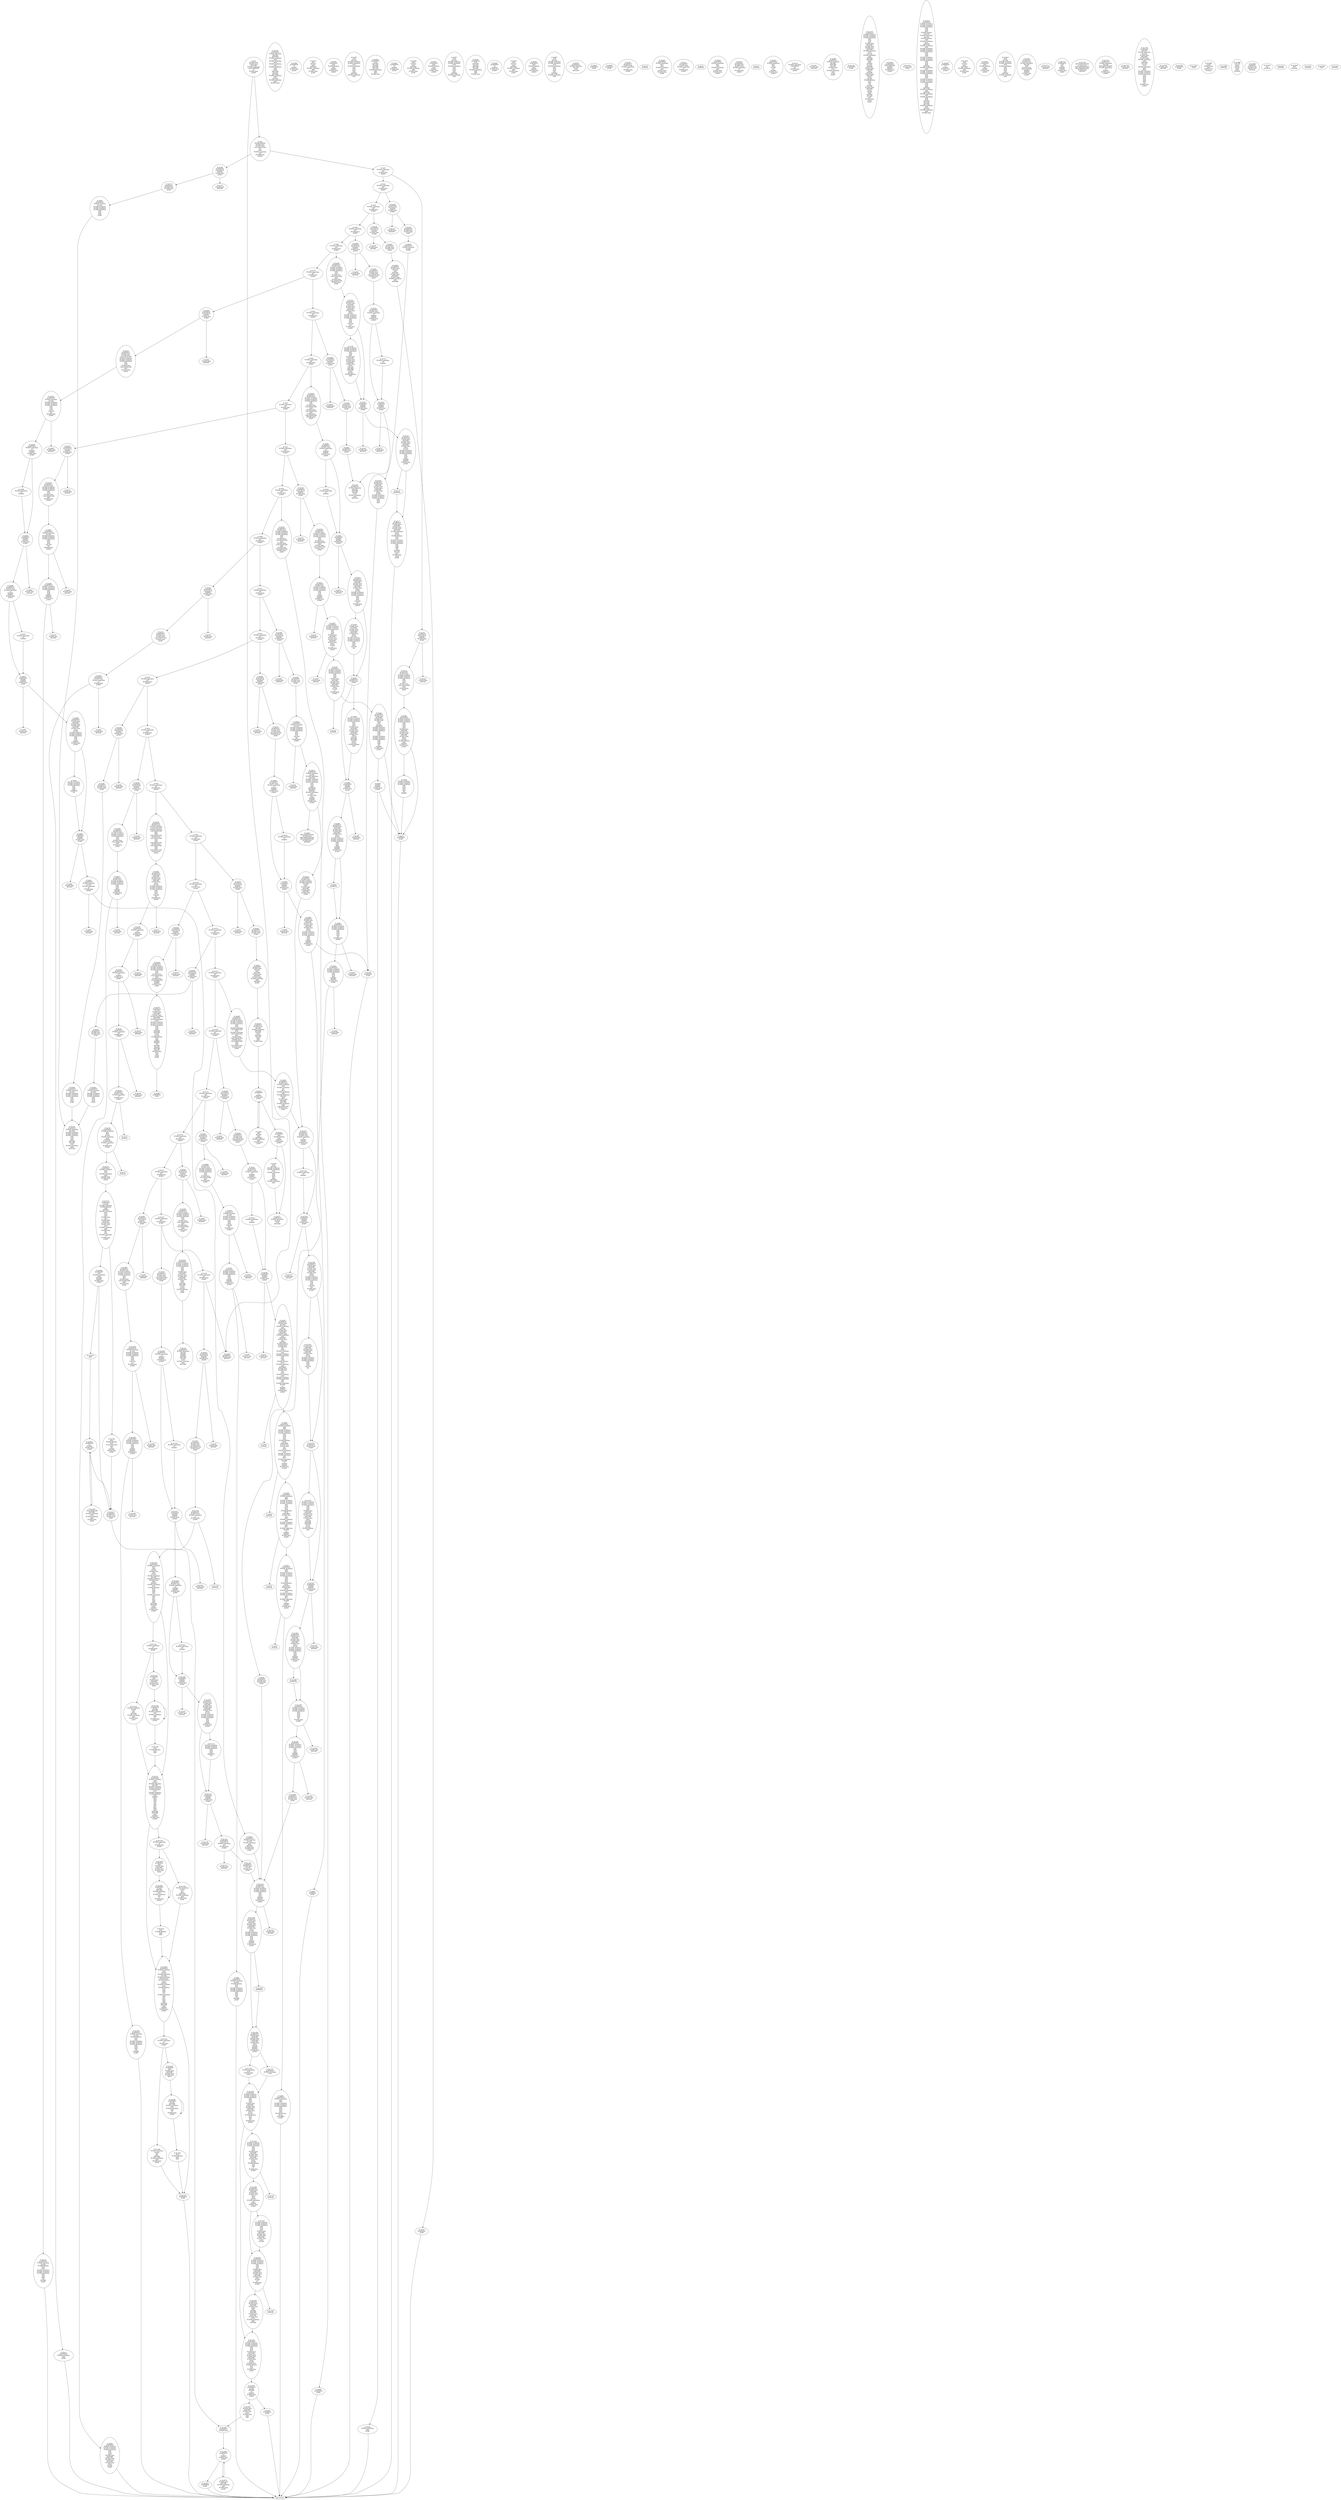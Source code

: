 /* Generated by GvGen v.1.0 (https://www.github.com/stricaud/gvgen) */

digraph G {
compound=true;
   node1 [label="[anywhere]"];
   node2 [label="# 0x0
PUSHX Data
PUSHX Data
MSTORE
PUSHX LogicData
CALLDATASIZE
LT
PUSHX Data
JUMPI
"];
   node3 [label="# 0xd
PUSHX BitData
PUSHX Data
PUSHX Data
CALLDATALOAD
DIV
AND
PUSHX LogicData
EQ
PUSHX Data
JUMPI
"];
   node4 [label="# 0x3f
PUSHX LogicData
EQ
PUSHX Data
JUMPI
"];
   node5 [label="# 0x4a
PUSHX LogicData
EQ
PUSHX Data
JUMPI
"];
   node6 [label="# 0x55
PUSHX LogicData
EQ
PUSHX Data
JUMPI
"];
   node7 [label="# 0x60
PUSHX LogicData
EQ
PUSHX Data
JUMPI
"];
   node8 [label="# 0x6b
PUSHX LogicData
EQ
PUSHX Data
JUMPI
"];
   node9 [label="# 0x76
PUSHX LogicData
EQ
PUSHX Data
JUMPI
"];
   node10 [label="# 0x81
PUSHX LogicData
EQ
PUSHX Data
JUMPI
"];
   node11 [label="# 0x8c
PUSHX LogicData
EQ
PUSHX Data
JUMPI
"];
   node12 [label="# 0x97
PUSHX LogicData
EQ
PUSHX Data
JUMPI
"];
   node13 [label="# 0xa2
PUSHX LogicData
EQ
PUSHX Data
JUMPI
"];
   node14 [label="# 0xad
PUSHX LogicData
EQ
PUSHX Data
JUMPI
"];
   node15 [label="# 0xb8
PUSHX LogicData
EQ
PUSHX Data
JUMPI
"];
   node16 [label="# 0xc3
PUSHX LogicData
EQ
PUSHX Data
JUMPI
"];
   node17 [label="# 0xce
PUSHX LogicData
EQ
PUSHX Data
JUMPI
"];
   node18 [label="# 0xd9
PUSHX LogicData
EQ
PUSHX Data
JUMPI
"];
   node19 [label="# 0xe4
PUSHX LogicData
EQ
PUSHX Data
JUMPI
"];
   node20 [label="# 0xef
PUSHX LogicData
EQ
PUSHX Data
JUMPI
"];
   node21 [label="# 0xfa
PUSHX LogicData
EQ
PUSHX Data
JUMPI
"];
   node22 [label="# 0x105
PUSHX LogicData
EQ
PUSHX Data
JUMPI
"];
   node23 [label="# 0x110
PUSHX LogicData
EQ
PUSHX Data
JUMPI
"];
   node24 [label="# 0x11b
PUSHX LogicData
EQ
PUSHX Data
JUMPI
"];
   node25 [label="# 0x126
PUSHX LogicData
EQ
PUSHX Data
JUMPI
"];
   node26 [label="# 0x131
PUSHX LogicData
EQ
PUSHX Data
JUMPI
"];
   node27 [label="# 0x13c
PUSHX LogicData
EQ
PUSHX Data
JUMPI
"];
   node28 [label="# 0x147
PUSHX LogicData
EQ
PUSHX Data
JUMPI
"];
   node29 [label="# 0x152
PUSHX LogicData
EQ
PUSHX Data
JUMPI
"];
   node30 [label="# 0x15d
PUSHX LogicData
EQ
PUSHX Data
JUMPI
"];
   node31 [label="# 0x168
JUMPDEST
PUSHX Data
REVERT
"];
   node32 [label="# 0x16d
JUMPDEST
CALLVALUE
ISZERO
PUSHX Data
JUMPI
"];
   node33 [label="# 0x175
PUSHX Data
REVERT
"];
   node34 [label="# 0x179
JUMPDEST
PUSHX Data
PUSHX Data
JUMP
"];
   node35 [label="# 0x182
JUMPDEST
PUSHX MemData
MLOAD
PUSHX ArithData
PUSHX ArithData
PUSHX ArithData
EXP
SUB
AND
MSTORE
MLOAD
SUB
PUSHX ArithData
ADD
RETURN
"];
   node36 [label="# 0x19e
JUMPDEST
CALLVALUE
ISZERO
PUSHX Data
JUMPI
"];
   node37 [label="# 0x1a6
PUSHX Data
REVERT
"];
   node38 [label="# 0x1aa
JUMPDEST
PUSHX Data
PUSHX ArithData
PUSHX ArithData
PUSHX ArithData
EXP
SUB
NOT
PUSHX Data
CALLDATALOAD
AND
PUSHX Data
JUMP
"];
   node39 [label="# 0x1c0
JUMPDEST
PUSHX MemData
MLOAD
ISZERO
ISZERO
MSTORE
MLOAD
SUB
PUSHX ArithData
ADD
RETURN
"];
   node40 [label="# 0x1d4
JUMPDEST
CALLVALUE
ISZERO
PUSHX Data
JUMPI
"];
   node41 [label="# 0x1dc
PUSHX Data
REVERT
"];
   node42 [label="# 0x1e0
JUMPDEST
PUSHX Data
PUSHX Data
JUMP
"];
   node43 [label="# 0x1e9
JUMPDEST
PUSHX MemData
MLOAD
MSTORE
MLOAD
SUB
PUSHX ArithData
ADD
RETURN
"];
   node44 [label="# 0x1fb
JUMPDEST
CALLVALUE
ISZERO
PUSHX Data
JUMPI
"];
   node45 [label="# 0x203
PUSHX Data
REVERT
"];
   node46 [label="# 0x207
JUMPDEST
PUSHX Data
PUSHX Data
JUMP
"];
   node47 [label="# 0x210
JUMPDEST
PUSHX Data
MLOAD
PUSHX ArithData
MSTORE
MLOAD
ADD
MSTORE
MLOAD
ADD
ADD
PUSHX Data
"];
   node48 [label="# 0x232
JUMPDEST
LT
ISZERO
PUSHX Data
JUMPI
"];
   node49 [label="# 0x23b
ADD
MLOAD
ADD
MSTORE
PUSHX ArithData
ADD
PUSHX Data
JUMP
"];
   node50 [label="# 0x24a
JUMPDEST
ADD
PUSHX BitData
AND
ISZERO
PUSHX Data
JUMPI
"];
   node51 [label="# 0x25e
SUB
MLOAD
PUSHX ArithData
PUSHX ArithData
SUB
PUSHX ArithData
EXP
SUB
NOT
AND
MSTORE
PUSHX ArithData
ADD
"];
   node52 [label="# 0x277
JUMPDEST
PUSHX MemData
MLOAD
SUB
RETURN
"];
   node53 [label="# 0x285
JUMPDEST
CALLVALUE
ISZERO
PUSHX Data
JUMPI
"];
   node54 [label="# 0x28d
PUSHX Data
REVERT
"];
   node55 [label="# 0x291
JUMPDEST
PUSHX Data
PUSHX Data
CALLDATALOAD
PUSHX Data
JUMP
"];
   node56 [label="# 0x29d
JUMPDEST
PUSHX Data
PUSHX ArithData
PUSHX ArithData
PUSHX ArithData
EXP
SUB
PUSHX Data
CALLDATALOAD
AND
PUSHX Data
CALLDATALOAD
PUSHX Data
JUMP
"];
   node57 [label="# 0x2b4
JUMPDEST
STOP
"];
   node58 [label="# 0x2b6
JUMPDEST
CALLVALUE
ISZERO
PUSHX Data
JUMPI
"];
   node59 [label="# 0x2be
PUSHX Data
REVERT
"];
   node60 [label="# 0x2c2
JUMPDEST
PUSHX Data
PUSHX Data
CALLDATALOAD
PUSHX ArithData
PUSHX ArithData
PUSHX ArithData
EXP
SUB
PUSHX Data
CALLDATALOAD
AND
PUSHX Data
JUMP
"];
   node61 [label="# 0x2da
JUMPDEST
CALLVALUE
ISZERO
PUSHX Data
JUMPI
"];
   node62 [label="# 0x2e2
PUSHX Data
REVERT
"];
   node63 [label="# 0x2e6
JUMPDEST
PUSHX Data
PUSHX Data
JUMP
"];
   node64 [label="# 0x2ef
JUMPDEST
PUSHX Data
PUSHX ArithData
PUSHX ArithData
PUSHX ArithData
EXP
SUB
PUSHX Data
CALLDATALOAD
AND
PUSHX Data
CALLDATALOAD
AND
PUSHX Data
CALLDATALOAD
PUSHX Data
JUMP
"];
   node65 [label="# 0x30c
JUMPDEST
CALLVALUE
ISZERO
PUSHX Data
JUMPI
"];
   node66 [label="# 0x314
PUSHX Data
REVERT
"];
   node67 [label="# 0x318
JUMPDEST
PUSHX Data
PUSHX ArithData
PUSHX ArithData
PUSHX ArithData
EXP
SUB
PUSHX Data
CALLDATALOAD
AND
PUSHX Data
JUMP
"];
   node68 [label="# 0x32d
JUMPDEST
CALLVALUE
ISZERO
PUSHX Data
JUMPI
"];
   node69 [label="# 0x335
PUSHX Data
REVERT
"];
   node70 [label="# 0x339
JUMPDEST
PUSHX Data
PUSHX ArithData
PUSHX ArithData
PUSHX ArithData
EXP
SUB
PUSHX Data
CALLDATALOAD
AND
PUSHX Data
CALLDATALOAD
PUSHX Data
JUMP
"];
   node71 [label="# 0x351
JUMPDEST
PUSHX Data
PUSHX ArithData
PUSHX ArithData
PUSHX ArithData
EXP
SUB
PUSHX Data
CALLDATALOAD
AND
PUSHX Data
CALLDATALOAD
AND
PUSHX Data
CALLDATALOAD
PUSHX Data
JUMP
"];
   node72 [label="# 0x36e
JUMPDEST
CALLVALUE
ISZERO
PUSHX Data
JUMPI
"];
   node73 [label="# 0x376
PUSHX Data
REVERT
"];
   node74 [label="# 0x37a
JUMPDEST
PUSHX Data
PUSHX Data
CALLDATALOAD
PUSHX Data
JUMP
"];
   node75 [label="# 0x386
JUMPDEST
CALLVALUE
ISZERO
PUSHX Data
JUMPI
"];
   node76 [label="# 0x38e
PUSHX Data
REVERT
"];
   node77 [label="# 0x392
JUMPDEST
PUSHX Data
PUSHX Data
JUMP
"];
   node78 [label="# 0x39b
JUMPDEST
CALLVALUE
ISZERO
PUSHX Data
JUMPI
"];
   node79 [label="# 0x3a3
PUSHX Data
REVERT
"];
   node80 [label="# 0x3a7
JUMPDEST
PUSHX Data
PUSHX Data
CALLDATALOAD
PUSHX Data
JUMP
"];
   node81 [label="# 0x3b3
JUMPDEST
CALLVALUE
ISZERO
PUSHX Data
JUMPI
"];
   node82 [label="# 0x3bb
PUSHX Data
REVERT
"];
   node83 [label="# 0x3bf
JUMPDEST
PUSHX Data
PUSHX Data
JUMP
"];
   node84 [label="# 0x3c8
JUMPDEST
CALLVALUE
ISZERO
PUSHX Data
JUMPI
"];
   node85 [label="# 0x3d0
PUSHX Data
REVERT
"];
   node86 [label="# 0x3d4
JUMPDEST
PUSHX Data
PUSHX ArithData
PUSHX ArithData
PUSHX ArithData
EXP
SUB
PUSHX Data
CALLDATALOAD
AND
PUSHX Data
JUMP
"];
   node87 [label="# 0x3e9
JUMPDEST
PUSHX Data
PUSHX ArithData
CALLDATALOAD
PUSHX ArithData
CALLDATALOAD
ADD
ADD
CALLDATALOAD
PUSHX Data
CALLDATALOAD
ADD
ADD
CALLDATALOAD
PUSHX Data
CALLDATALOAD
ADD
ADD
CALLDATALOAD
PUSHX Data
JUMP
"];
   node88 [label="# 0x418
JUMPDEST
CALLVALUE
ISZERO
PUSHX Data
JUMPI
"];
   node89 [label="# 0x420
PUSHX Data
REVERT
"];
   node90 [label="# 0x424
JUMPDEST
PUSHX Data
PUSHX Data
JUMP
"];
   node91 [label="# 0x42d
JUMPDEST
CALLVALUE
ISZERO
PUSHX Data
JUMPI
"];
   node92 [label="# 0x435
PUSHX Data
REVERT
"];
   node93 [label="# 0x439
JUMPDEST
PUSHX Data
PUSHX ArithData
PUSHX ArithData
PUSHX ArithData
EXP
SUB
PUSHX Data
CALLDATALOAD
AND
PUSHX Data
CALLDATALOAD
ISZERO
ISZERO
PUSHX Data
JUMP
"];
   node94 [label="# 0x453
JUMPDEST
CALLVALUE
ISZERO
PUSHX Data
JUMPI
"];
   node95 [label="# 0x45b
PUSHX Data
REVERT
"];
   node96 [label="# 0x45f
JUMPDEST
PUSHX Data
PUSHX Data
JUMP
"];
   node97 [label="# 0x468
JUMPDEST
PUSHX Data
PUSHX ArithData
PUSHX ArithData
PUSHX ArithData
EXP
SUB
PUSHX ArithData
CALLDATALOAD
AND
PUSHX ArithData
CALLDATALOAD
AND
PUSHX Data
CALLDATALOAD
PUSHX Data
CALLDATALOAD
ADD
ADD
CALLDATALOAD
PUSHX Data
JUMP
"];
   node98 [label="# 0x494
JUMPDEST
CALLVALUE
ISZERO
PUSHX Data
JUMPI
"];
   node99 [label="# 0x49c
PUSHX Data
REVERT
"];
   node100 [label="# 0x4a0
JUMPDEST
PUSHX Data
PUSHX Data
CALLDATALOAD
PUSHX Data
JUMP
"];
   node101 [label="# 0x4ac
JUMPDEST
CALLVALUE
ISZERO
PUSHX Data
JUMPI
"];
   node102 [label="# 0x4b4
PUSHX Data
REVERT
"];
   node103 [label="# 0x4b8
JUMPDEST
PUSHX Data
PUSHX ArithData
PUSHX ArithData
PUSHX ArithData
EXP
SUB
PUSHX Data
CALLDATALOAD
AND
PUSHX Data
JUMP
"];
   node104 [label="# 0x4cd
JUMPDEST
CALLVALUE
ISZERO
PUSHX Data
JUMPI
"];
   node105 [label="# 0x4d5
PUSHX Data
REVERT
"];
   node106 [label="# 0x4d9
JUMPDEST
PUSHX Data
PUSHX ArithData
PUSHX ArithData
PUSHX ArithData
EXP
SUB
PUSHX Data
CALLDATALOAD
AND
PUSHX Data
CALLDATALOAD
AND
PUSHX Data
JUMP
"];
   node107 [label="# 0x4f4
JUMPDEST
CALLVALUE
ISZERO
PUSHX Data
JUMPI
"];
   node108 [label="# 0x4fc
PUSHX Data
REVERT
"];
   node109 [label="# 0x500
JUMPDEST
PUSHX Data
PUSHX ArithData
PUSHX ArithData
PUSHX ArithData
EXP
SUB
PUSHX Data
CALLDATALOAD
AND
PUSHX Data
JUMP
"];
   node110 [label="# 0x515
JUMPDEST
PUSHX Data
PUSHX Data
CALLDATALOAD
PUSHX Data
JUMP
"];
   node111 [label="# 0x520
JUMPDEST
CALLVALUE
ISZERO
PUSHX Data
JUMPI
"];
   node112 [label="# 0x528
PUSHX Data
REVERT
"];
   node113 [label="# 0x52c
JUMPDEST
PUSHX Data
PUSHX Data
CALLDATALOAD
PUSHX Data
JUMP
"];
   node114 [label="# 0x538
JUMPDEST
PUSHX MemData
MLOAD
MSTORE
PUSHX ArithData
ADD
PUSHX ArithData
ADD
PUSHX ArithData
ADD
PUSHX ArithData
ADD
SUB
MSTORE
MLOAD
MSTORE
PUSHX ArithData
ADD
MLOAD
PUSHX ArithData
ADD
PUSHX Data
"];
   node115 [label="# 0x56b
JUMPDEST
LT
ISZERO
PUSHX Data
JUMPI
"];
   node116 [label="# 0x574
ADD
MLOAD
ADD
MSTORE
PUSHX ArithData
ADD
PUSHX Data
JUMP
"];
   node117 [label="# 0x583
JUMPDEST
ADD
PUSHX BitData
AND
ISZERO
PUSHX Data
JUMPI
"];
   node118 [label="# 0x597
SUB
MLOAD
PUSHX ArithData
PUSHX ArithData
SUB
PUSHX ArithData
EXP
SUB
NOT
AND
MSTORE
PUSHX ArithData
ADD
"];
   node119 [label="# 0x5b0
JUMPDEST
SUB
MSTORE
MLOAD
MSTORE
MLOAD
PUSHX ArithData
ADD
ADD
PUSHX Data
"];
   node120 [label="# 0x5cb
JUMPDEST
LT
ISZERO
PUSHX Data
JUMPI
"];
   node121 [label="# 0x5d4
ADD
MLOAD
ADD
MSTORE
PUSHX ArithData
ADD
PUSHX Data
JUMP
"];
   node122 [label="# 0x5e3
JUMPDEST
ADD
PUSHX BitData
AND
ISZERO
PUSHX Data
JUMPI
"];
   node123 [label="# 0x5f7
SUB
MLOAD
PUSHX ArithData
PUSHX ArithData
SUB
PUSHX ArithData
EXP
SUB
NOT
AND
MSTORE
PUSHX ArithData
ADD
"];
   node124 [label="# 0x610
JUMPDEST
SUB
MSTORE
MLOAD
MSTORE
MLOAD
PUSHX ArithData
ADD
ADD
PUSHX Data
"];
   node125 [label="# 0x62b
JUMPDEST
LT
ISZERO
PUSHX Data
JUMPI
"];
   node126 [label="# 0x634
ADD
MLOAD
ADD
MSTORE
PUSHX ArithData
ADD
PUSHX Data
JUMP
"];
   node127 [label="# 0x643
JUMPDEST
ADD
PUSHX BitData
AND
ISZERO
PUSHX Data
JUMPI
"];
   node128 [label="# 0x657
SUB
MLOAD
PUSHX ArithData
PUSHX ArithData
SUB
PUSHX ArithData
EXP
SUB
NOT
AND
MSTORE
PUSHX ArithData
ADD
"];
   node129 [label="# 0x670
JUMPDEST
PUSHX MemData
MLOAD
SUB
RETURN
"];
   node130 [label="# 0x683
JUMPDEST
PUSHX StorData
SLOAD
PUSHX ArithData
PUSHX ArithData
PUSHX ArithData
EXP
SUB
AND
JUMP
"];
   node131 [label="# 0x692
JUMPDEST
PUSHX ArithData
PUSHX ArithData
PUSHX ArithData
EXP
SUB
NOT
AND
PUSHX Data
MSTORE
PUSHX Data
PUSHX Data
MSTORE
PUSHX Data
SHA3
SLOAD
PUSHX BitData
AND
ISZERO
PUSHX Data
JUMPI
"];
   node132 [label="# 0x6b6
PUSHX ArithData
PUSHX ArithData
PUSHX ArithData
EXP
SUB
NOT
AND
EQ
ISZERO
"];
   node133 [label="# 0x6c5
JUMPDEST
JUMP
"];
   node134 [label="# 0x6cb
JUMPDEST
PUSHX StorData
SLOAD
JUMP
"];
   node135 [label="# 0x6d2
JUMPDEST
PUSHX Data
MLOAD
ADD
MSTORE
PUSHX Data
MSTORE
PUSHX Data
PUSHX ArithData
ADD
MSTORE
"];
   node136 [label="# 0x707
JUMPDEST
JUMP
"];
   node137 [label="# 0x70a
JUMPDEST
PUSHX Data
PUSHX LogicData
LT
ISZERO
ISZERO
PUSHX Data
JUMPI
"];
   node138 [label="# 0x719
PUSHX LogicData
GT
ISZERO
"];
   node139 [label="# 0x720
JUMPDEST
ISZERO
ISZERO
PUSHX Data
JUMPI
"];
   node140 [label="# 0x727
PUSHX Data
REVERT
"];
   node141 [label="# 0x72b
JUMPDEST
PUSHX Data
MSTORE
PUSHX Data
PUSHX Data
MSTORE
PUSHX Data
SHA3
SLOAD
PUSHX ArithData
PUSHX ArithData
PUSHX ArithData
EXP
SUB
AND
"];
   node142 [label="# 0x746
JUMPDEST
JUMP
"];
   node143 [label="# 0x74c
JUMPDEST
PUSHX Data
MSTORE
PUSHX Data
PUSHX Data
MSTORE
PUSHX Data
SHA3
SLOAD
PUSHX ArithData
PUSHX ArithData
PUSHX ArithData
EXP
SUB
AND
CALLER
EQ
PUSHX Data
JUMPI
"];
   node144 [label="# 0x76f
PUSHX ArithData
PUSHX ArithData
PUSHX ArithData
EXP
SUB
AND
PUSHX Data
MSTORE
PUSHX Data
PUSHX Data
MSTORE
PUSHX Data
SHA3
CALLER
MSTORE
MSTORE
SHA3
SLOAD
PUSHX BitData
AND
"];
   node145 [label="# 0x797
JUMPDEST
ISZERO
ISZERO
PUSHX Data
JUMPI
"];
   node146 [label="# 0x79e
PUSHX Data
REVERT
"];
   node147 [label="# 0x7a2
JUMPDEST
PUSHX Data
MSTORE
PUSHX Data
PUSHX Data
MSTORE
PUSHX Data
SHA3
SLOAD
PUSHX ArithData
PUSHX ArithData
PUSHX ArithData
EXP
SUB
AND
ISZERO
ISZERO
PUSHX Data
JUMPI
"];
   node148 [label="# 0x7c4
ADDRESS
"];
   node149 [label="# 0x7c7
JUMPDEST
PUSHX Data
MSTORE
PUSHX Data
PUSHX Data
MSTORE
PUSHX MemData
SHA3
SLOAD
PUSHX BitData
NOT
AND
PUSHX ArithData
PUSHX ArithData
PUSHX ArithData
EXP
SUB
AND
OR
SSTORE
MLOAD
AND
PUSHX Data
LOGX
JUMP
"];
   node150 [label="# 0x832
JUMPDEST
PUSHX StorData
SLOAD
PUSHX ArithData
PUSHX ArithData
PUSHX ArithData
EXP
SUB
AND
CALLER
EQ
PUSHX Data
JUMPI
"];
   node151 [label="# 0x845
PUSHX Data
REVERT
"];
   node152 [label="# 0x849
JUMPDEST
PUSHX LogicData
LT
ISZERO
ISZERO
PUSHX Data
JUMPI
"];
   node153 [label="# 0x856
PUSHX LogicData
GT
ISZERO
"];
   node154 [label="# 0x85d
JUMPDEST
ISZERO
ISZERO
PUSHX Data
JUMPI
"];
   node155 [label="# 0x864
PUSHX Data
REVERT
"];
   node156 [label="# 0x868
JUMPDEST
PUSHX Data
PUSHX LogicData
LT
ISZERO
ISZERO
PUSHX Data
JUMPI
"];
   node157 [label="# 0x877
PUSHX LogicData
GT
ISZERO
"];
   node158 [label="# 0x87e
JUMPDEST
ISZERO
ISZERO
PUSHX Data
JUMPI
"];
   node159 [label="# 0x885
PUSHX Data
REVERT
"];
   node160 [label="# 0x889
JUMPDEST
PUSHX Data
MSTORE
PUSHX Data
PUSHX Data
MSTORE
PUSHX Data
SHA3
SLOAD
PUSHX ArithData
PUSHX ArithData
PUSHX ArithData
EXP
SUB
AND
ISZERO
PUSHX Data
JUMPI
"];
   node161 [label="# 0x8aa
PUSHX ArithData
PUSHX ArithData
PUSHX ArithData
EXP
SUB
AND
ADDRESS
EQ
"];
   node162 [label="# 0x8b7
JUMPDEST
ISZERO
ISZERO
PUSHX Data
JUMPI
"];
   node163 [label="# 0x8be
PUSHX Data
REVERT
"];
   node164 [label="# 0x8c2
JUMPDEST
PUSHX StorData
SLOAD
PUSHX LogicData
GT
PUSHX Data
JUMPI
"];
   node165 [label="# 0x8cf
PUSHX Data
REVERT
"];
   node166 [label="# 0x8d3
JUMPDEST
PUSHX StorData
SLOAD
PUSHX ArithData
ADD
SSTORE
PUSHX Data
PUSHX Data
JUMP
"];
   node167 [label="# 0x8e7
JUMPDEST
JUMP
"];
   node168 [label="# 0x8ee
JUMPDEST
PUSHX Data
JUMP
"];
   node169 [label="# 0x8f4
JUMPDEST
PUSHX Data
PUSHX LogicData
LT
ISZERO
ISZERO
PUSHX Data
JUMPI
"];
   node170 [label="# 0x903
PUSHX LogicData
GT
ISZERO
"];
   node171 [label="# 0x90a
JUMPDEST
ISZERO
ISZERO
PUSHX Data
JUMPI
"];
   node172 [label="# 0x911
PUSHX Data
REVERT
"];
   node173 [label="# 0x915
JUMPDEST
PUSHX Data
MSTORE
PUSHX Data
PUSHX Data
MSTORE
PUSHX Data
SHA3
SLOAD
PUSHX ArithData
PUSHX ArithData
PUSHX ArithData
EXP
SUB
AND
CALLER
EQ
PUSHX Data
JUMPI
"];
   node174 [label="# 0x938
PUSHX Data
MSTORE
PUSHX Data
PUSHX Data
MSTORE
PUSHX Data
SHA3
SLOAD
PUSHX ArithData
PUSHX ArithData
PUSHX ArithData
EXP
SUB
AND
CALLER
EQ
"];
   node175 [label="# 0x953
JUMPDEST
PUSHX Data
JUMPI
"];
   node176 [label="# 0x959
PUSHX ArithData
PUSHX ArithData
PUSHX ArithData
EXP
SUB
AND
PUSHX Data
MSTORE
PUSHX Data
PUSHX Data
MSTORE
PUSHX Data
SHA3
CALLER
MSTORE
MSTORE
SHA3
SLOAD
PUSHX BitData
AND
"];
   node177 [label="# 0x981
JUMPDEST
ISZERO
ISZERO
PUSHX Data
JUMPI
"];
   node178 [label="# 0x988
PUSHX Data
REVERT
"];
   node179 [label="# 0x98c
JUMPDEST
PUSHX Data
MSTORE
PUSHX Data
PUSHX Data
MSTORE
PUSHX Data
SHA3
SLOAD
PUSHX ArithData
PUSHX ArithData
PUSHX ArithData
EXP
SUB
AND
ISZERO
ISZERO
PUSHX Data
JUMPI
"];
   node180 [label="# 0x9ae
ADDRESS
"];
   node181 [label="# 0x9b1
JUMPDEST
PUSHX ArithData
PUSHX ArithData
PUSHX ArithData
EXP
SUB
AND
AND
EQ
PUSHX Data
JUMPI
"];
   node182 [label="# 0x9c5
PUSHX Data
REVERT
"];
   node183 [label="# 0x9c9
JUMPDEST
PUSHX ArithData
PUSHX ArithData
PUSHX ArithData
EXP
SUB
AND
ISZERO
ISZERO
PUSHX Data
JUMPI
"];
   node184 [label="# 0x9da
PUSHX Data
REVERT
"];
   node185 [label="# 0x9de
JUMPDEST
PUSHX Data
PUSHX Data
JUMP
"];
   node186 [label="# 0x9e8
JUMPDEST
JUMP
"];
   node187 [label="# 0x9f1
JUMPDEST
PUSHX StorData
SLOAD
PUSHX ArithData
PUSHX ArithData
PUSHX ArithData
EXP
SUB
AND
CALLER
EQ
PUSHX Data
JUMPI
"];
   node188 [label="# 0xa04
PUSHX Data
REVERT
"];
   node189 [label="# 0xa08
JUMPDEST
PUSHX ArithData
PUSHX ArithData
PUSHX ArithData
EXP
SUB
AND
ISZERO
ISZERO
PUSHX Data
JUMPI
"];
   node190 [label="# 0xa19
PUSHX Data
REVERT
"];
   node191 [label="# 0xa1d
JUMPDEST
PUSHX StorData
SLOAD
PUSHX BitData
NOT
AND
PUSHX ArithData
PUSHX ArithData
PUSHX ArithData
EXP
SUB
AND
OR
SSTORE
JUMP
"];
   node192 [label="# 0xa4c
JUMPDEST
PUSHX Data
PUSHX ArithData
PUSHX ArithData
PUSHX ArithData
EXP
SUB
AND
ISZERO
ISZERO
PUSHX Data
JUMPI
"];
   node193 [label="# 0xa5f
PUSHX Data
REVERT
"];
   node194 [label="# 0xa63
JUMPDEST
PUSHX ArithData
PUSHX ArithData
PUSHX ArithData
EXP
SUB
AND
PUSHX Data
MSTORE
PUSHX Data
PUSHX Data
MSTORE
PUSHX Data
SHA3
SLOAD
LT
PUSHX Data
JUMPI
"];
   node195 [label="# 0xa83
PUSHX Data
REVERT
"];
   node196 [label="# 0xa87
JUMPDEST
PUSHX ArithData
PUSHX ArithData
PUSHX ArithData
EXP
SUB
AND
PUSHX Data
MSTORE
PUSHX Data
PUSHX Data
MSTORE
PUSHX Data
SHA3
SLOAD
LT
PUSHX Data
JUMPI
"];
   node197 [label="# 0xaaa
INVALID
"];
   node198 [label="# 0xaab
JUMPDEST
PUSHX Data
MSTORE
PUSHX Data
PUSHX Data
SHA3
ADD
SLOAD
ADDRESS
PUSHX ArithData
PUSHX ArithData
PUSHX ArithData
EXP
SUB
AND
PUSHX ArithData
PUSHX ArithData
PUSHX ArithData
EXP
SUB
AND
EQ
ISZERO
PUSHX Data
JUMPI
"];
   node199 [label="# 0xad3
ISZERO
ISZERO
PUSHX Data
JUMPI
"];
   node200 [label="# 0xada
PUSHX ArithData
ADD
JUMP
"];
   node201 [label="# 0xae2
JUMPDEST
PUSHX Data
PUSHX ArithData
PUSHX MemData
MLOAD
ADD
PUSHX Data
MSTORE
PUSHX Data
MSTORE
PUSHX Data
JUMP
"];
   node202 [label="# 0xafe
JUMPDEST
JUMP
"];
   node203 [label="# 0xb03
JUMPDEST
PUSHX Data
PUSHX LogicData
LT
PUSHX Data
JUMPI
"];
   node204 [label="# 0xb0f
PUSHX Data
REVERT
"];
   node205 [label="# 0xb13
JUMPDEST
PUSHX ArithData
ADD
JUMP
"];
   node206 [label="# 0xb1a
JUMPDEST
PUSHX StorData
SLOAD
PUSHX ArithData
PUSHX ArithData
PUSHX ArithData
EXP
SUB
AND
CALLER
EQ
PUSHX Data
JUMPI
"];
   node207 [label="# 0xb2d
PUSHX Data
REVERT
"];
   node208 [label="# 0xb31
JUMPDEST
PUSHX StorData
SLOAD
PUSHX MemData
MLOAD
PUSHX ArithData
PUSHX ArithData
PUSHX ArithData
EXP
SUB
AND
ADDRESS
BALANCE
ISZERO
PUSHX ArithData
MUL
PUSHX Data
CALL
ISZERO
ISZERO
PUSHX Data
JUMPI
"];
   node209 [label="# 0xb62
RETURNDATASIZE
PUSHX Data
RETURNDATACOPY
RETURNDATASIZE
PUSHX Data
REVERT
"];
   node210 [label="# 0xb6b
JUMPDEST
JUMP
"];
   node211 [label="# 0xb6e
JUMPDEST
PUSHX Data
PUSHX LogicData
LT
ISZERO
ISZERO
PUSHX Data
JUMPI
"];
   node212 [label="# 0xb7d
PUSHX LogicData
GT
ISZERO
"];
   node213 [label="# 0xb84
JUMPDEST
ISZERO
ISZERO
PUSHX Data
JUMPI
"];
   node214 [label="# 0xb8b
PUSHX Data
REVERT
"];
   node215 [label="# 0xb8f
JUMPDEST
PUSHX Data
MSTORE
PUSHX Data
PUSHX Data
MSTORE
PUSHX Data
SHA3
SLOAD
PUSHX ArithData
PUSHX ArithData
PUSHX ArithData
EXP
SUB
AND
ISZERO
ISZERO
PUSHX Data
JUMPI
"];
   node216 [label="# 0xbb1
ADDRESS
JUMP
"];
   node217 [label="# 0xbb8
JUMPDEST
PUSHX StorData
SLOAD
PUSHX ArithData
PUSHX ArithData
PUSHX ArithData
EXP
SUB
AND
JUMP
"];
   node218 [label="# 0xbc7
JUMPDEST
PUSHX Data
PUSHX ArithData
PUSHX ArithData
PUSHX ArithData
EXP
SUB
AND
ISZERO
ISZERO
PUSHX Data
JUMPI
"];
   node219 [label="# 0xbda
PUSHX Data
REVERT
"];
   node220 [label="# 0xbde
JUMPDEST
PUSHX ArithData
PUSHX ArithData
PUSHX ArithData
EXP
SUB
AND
PUSHX Data
MSTORE
PUSHX Data
PUSHX Data
MSTORE
PUSHX Data
SHA3
SLOAD
JUMP
"];
   node221 [label="# 0xbfa
JUMPDEST
PUSHX Data
MSTORE
PUSHX Data
PUSHX Data
MSTORE
PUSHX Data
SHA3
SLOAD
PUSHX ArithData
PUSHX ArithData
PUSHX ArithData
EXP
SUB
AND
CALLER
EQ
PUSHX Data
JUMPI
"];
   node222 [label="# 0xc1c
PUSHX Data
REVERT
"];
   node223 [label="# 0xc20
JUMPDEST
PUSHX LogicData
GT
ISZERO
PUSHX Data
JUMPI
"];
   node224 [label="# 0xc2a
PUSHX Data
REVERT
"];
   node225 [label="# 0xc2e
JUMPDEST
PUSHX LogicData
GT
ISZERO
PUSHX Data
JUMPI
"];
   node226 [label="# 0xc38
PUSHX Data
REVERT
"];
   node227 [label="# 0xc3c
JUMPDEST
PUSHX LogicData
EQ
PUSHX Data
JUMPI
"];
   node228 [label="# 0xc46
PUSHX Data
REVERT
"];
   node229 [label="# 0xc4a
JUMPDEST
PUSHX Data
PUSHX LogicData
LT
PUSHX Data
JUMPI
"];
   node230 [label="# 0xc57
INVALID
"];
   node231 [label="# 0xc58
JUMPDEST
PUSHX ArithData
MUL
ADD
SLOAD
PUSHX ArithData
ADD
SSTORE
PUSHX Data
PUSHX LogicData
LT
PUSHX Data
JUMPI
"];
   node232 [label="# 0xc72
INVALID
"];
   node233 [label="# 0xc73
JUMPDEST
PUSHX ArithData
MUL
ADD
PUSHX ArithData
ADD
PUSHX Data
PUSHX Data
JUMP
"];
   node234 [label="# 0xc87
JUMPDEST
PUSHX Data
PUSHX LogicData
LT
PUSHX Data
JUMPI
"];
   node235 [label="# 0xc97
INVALID
"];
   node236 [label="# 0xc98
JUMPDEST
PUSHX ArithData
MUL
ADD
PUSHX ArithData
ADD
PUSHX Data
PUSHX Data
JUMP
"];
   node237 [label="# 0xcac
JUMPDEST
PUSHX Data
PUSHX LogicData
LT
PUSHX Data
JUMPI
"];
   node238 [label="# 0xcbc
INVALID
"];
   node239 [label="# 0xcbd
JUMPDEST
PUSHX ArithData
MUL
ADD
PUSHX ArithData
ADD
PUSHX Data
PUSHX Data
JUMP
"];
   node240 [label="# 0xcd1
JUMPDEST
PUSHX Data
PUSHX Data
PUSHX LogicData
LT
PUSHX Data
JUMPI
"];
   node241 [label="# 0xce1
INVALID
"];
   node242 [label="# 0xce2
JUMPDEST
PUSHX ArithData
MUL
ADD
SLOAD
GT
ISZERO
PUSHX Data
JUMPI
"];
   node243 [label="# 0xcee
PUSHX LogicData
CALLVALUE
EQ
PUSHX Data
JUMPI
"];
   node244 [label="# 0xcfc
PUSHX Data
REVERT
"];
   node245 [label="# 0xd00
JUMPDEST
PUSHX MemData
MLOAD
MSTORE
MLOAD
PUSHX Data
SUB
PUSHX ArithData
ADD
LOGX
JUMP
"];
   node246 [label="# 0xd3e
JUMPDEST
PUSHX Data
MLOAD
ADD
MSTORE
PUSHX Data
MSTORE
PUSHX Data
PUSHX ArithData
ADD
MSTORE
JUMP
"];
   node247 [label="# 0xd75
JUMPDEST
CALLER
PUSHX Data
MSTORE
PUSHX Data
PUSHX ArithData
MSTORE
PUSHX MemData
SHA3
PUSHX ArithData
PUSHX ArithData
PUSHX ArithData
EXP
SUB
AND
MSTORE
MSTORE
SHA3
SLOAD
PUSHX BitData
NOT
AND
ISZERO
ISZERO
OR
SSTORE
MLOAD
MSTORE
MLOAD
PUSHX Data
SUB
ADD
LOGX
JUMP
"];
   node248 [label="# 0xde3
JUMPDEST
PUSHX StorData
SLOAD
PUSHX ArithData
PUSHX ArithData
PUSHX ArithData
EXP
SUB
AND
JUMP
"];
   node249 [label="# 0xdf2
JUMPDEST
PUSHX Data
PUSHX ArithData
ADD
PUSHX ArithData
DIV
MUL
PUSHX ArithData
ADD
PUSHX MemData
MLOAD
ADD
PUSHX Data
MSTORE
MSTORE
PUSHX ArithData
ADD
CALLDATACOPY
PUSHX Data
JUMP
"];
   node250 [label="# 0xe2e
JUMPDEST
PUSHX Data
PUSHX LogicData
LT
ISZERO
ISZERO
PUSHX Data
JUMPI
"];
   node251 [label="# 0xe3e
PUSHX LogicData
GT
ISZERO
"];
   node252 [label="# 0xe45
JUMPDEST
ISZERO
ISZERO
PUSHX Data
JUMPI
"];
   node253 [label="# 0xe4c
PUSHX Data
REVERT
"];
   node254 [label="# 0xe50
JUMPDEST
PUSHX Data
MLOAD
PUSHX ArithData
ADD
MSTORE
PUSHX Data
MSTORE
PUSHX Data
PUSHX ArithData
ADD
MSTORE
PUSHX Data
ADD
MSTORE
PUSHX BitData
PUSHX Data
PUSHX Data
DIV
MOD
PUSHX ArithData
ADD
PUSHX ArithData
PUSHX ArithData
EXP
MUL
AND
PUSHX BitData
BYTE
PUSHX ArithData
ADD
MSTORE8
PUSHX Data
PUSHX Data
DIV
MOD
PUSHX ArithData
ADD
PUSHX ArithData
PUSHX ArithData
EXP
MUL
PUSHX LogicData
MLOAD
LT
ISZERO
ISZERO
PUSHX Data
JUMPI
"];
   node255 [label="# 0xf0e
INVALID
"];
   node256 [label="# 0xf0f
JUMPDEST
PUSHX ArithData
ADD
ADD
PUSHX ArithData
PUSHX ArithData
PUSHX ArithData
EXP
SUB
NOT
AND
PUSHX BitData
BYTE
MSTORE8
PUSHX Data
PUSHX Data
DIV
MOD
PUSHX ArithData
ADD
PUSHX ArithData
PUSHX ArithData
EXP
MUL
PUSHX LogicData
MLOAD
LT
ISZERO
ISZERO
PUSHX Data
JUMPI
"];
   node257 [label="# 0xf45
INVALID
"];
   node258 [label="# 0xf46
JUMPDEST
PUSHX ArithData
ADD
ADD
PUSHX ArithData
PUSHX ArithData
PUSHX ArithData
EXP
SUB
NOT
AND
PUSHX BitData
BYTE
MSTORE8
PUSHX Data
DIV
MOD
PUSHX ArithData
ADD
PUSHX ArithData
PUSHX ArithData
EXP
MUL
PUSHX LogicData
MLOAD
LT
ISZERO
ISZERO
PUSHX Data
JUMPI
"];
   node259 [label="# 0xf7b
INVALID
"];
   node260 [label="# 0xf7c
JUMPDEST
PUSHX ArithData
ADD
ADD
PUSHX ArithData
PUSHX ArithData
PUSHX ArithData
EXP
SUB
NOT
AND
PUSHX BitData
BYTE
MSTORE8
PUSHX Data
MOD
PUSHX ArithData
ADD
PUSHX ArithData
PUSHX ArithData
EXP
MUL
PUSHX LogicData
MLOAD
LT
ISZERO
ISZERO
PUSHX Data
JUMPI
"];
   node261 [label="# 0xfaf
INVALID
"];
   node262 [label="# 0xfb0
JUMPDEST
PUSHX ArithData
ADD
ADD
PUSHX ArithData
PUSHX ArithData
PUSHX ArithData
EXP
SUB
NOT
AND
PUSHX BitData
BYTE
MSTORE8
JUMP
"];
   node263 [label="# 0xfcf
JUMPDEST
PUSHX StorData
SLOAD
PUSHX ArithData
PUSHX ArithData
PUSHX ArithData
EXP
SUB
AND
CALLER
EQ
PUSHX Data
JUMPI
"];
   node264 [label="# 0xfe2
PUSHX Data
REVERT
"];
   node265 [label="# 0xfe6
JUMPDEST
PUSHX ArithData
PUSHX ArithData
PUSHX ArithData
EXP
SUB
AND
ISZERO
ISZERO
PUSHX Data
JUMPI
"];
   node266 [label="# 0xff7
PUSHX Data
REVERT
"];
   node267 [label="# 0xffb
JUMPDEST
PUSHX StorData
SLOAD
PUSHX BitData
NOT
AND
PUSHX ArithData
PUSHX ArithData
PUSHX ArithData
EXP
SUB
AND
OR
SSTORE
JUMP
"];
   node268 [label="# 0x102a
JUMPDEST
PUSHX ArithData
PUSHX ArithData
PUSHX ArithData
EXP
SUB
AND
PUSHX Data
MSTORE
PUSHX Data
PUSHX Data
MSTORE
PUSHX Data
SHA3
AND
MSTORE
MSTORE
SHA3
SLOAD
PUSHX BitData
AND
JUMP
"];
   node269 [label="# 0x1058
JUMPDEST
PUSHX StorData
SLOAD
PUSHX ArithData
PUSHX ArithData
PUSHX ArithData
EXP
SUB
AND
CALLER
EQ
PUSHX Data
JUMPI
"];
   node270 [label="# 0x106b
PUSHX Data
REVERT
"];
   node271 [label="# 0x106f
JUMPDEST
PUSHX ArithData
PUSHX ArithData
PUSHX ArithData
EXP
SUB
AND
ISZERO
ISZERO
PUSHX Data
JUMPI
"];
   node272 [label="# 0x1080
PUSHX Data
REVERT
"];
   node273 [label="# 0x1084
JUMPDEST
PUSHX StorData
SLOAD
PUSHX BitData
NOT
AND
PUSHX ArithData
PUSHX ArithData
PUSHX ArithData
EXP
SUB
AND
OR
SSTORE
JUMP
"];
   node274 [label="# 0x10b3
JUMPDEST
PUSHX LogicData
LT
ISZERO
ISZERO
PUSHX Data
JUMPI
"];
   node275 [label="# 0x10c0
PUSHX LogicData
GT
ISZERO
"];
   node276 [label="# 0x10c7
JUMPDEST
ISZERO
ISZERO
PUSHX Data
JUMPI
"];
   node277 [label="# 0x10ce
PUSHX Data
REVERT
"];
   node278 [label="# 0x10d2
JUMPDEST
PUSHX Data
PUSHX LogicData
LT
ISZERO
ISZERO
PUSHX Data
JUMPI
"];
   node279 [label="# 0x10e1
PUSHX LogicData
GT
ISZERO
"];
   node280 [label="# 0x10e8
JUMPDEST
ISZERO
ISZERO
PUSHX Data
JUMPI
"];
   node281 [label="# 0x10ef
PUSHX Data
REVERT
"];
   node282 [label="# 0x10f3
JUMPDEST
PUSHX Data
MSTORE
PUSHX Data
PUSHX Data
MSTORE
PUSHX Data
SHA3
SLOAD
PUSHX ArithData
PUSHX ArithData
PUSHX ArithData
EXP
SUB
AND
ISZERO
PUSHX Data
JUMPI
"];
   node283 [label="# 0x1114
PUSHX ArithData
PUSHX ArithData
PUSHX ArithData
EXP
SUB
AND
ADDRESS
EQ
"];
   node284 [label="# 0x1121
JUMPDEST
ISZERO
ISZERO
PUSHX Data
JUMPI
"];
   node285 [label="# 0x1128
PUSHX Data
REVERT
"];
   node286 [label="# 0x112c
JUMPDEST
CALLVALUE
PUSHX LogicData
EQ
PUSHX Data
JUMPI
"];
   node287 [label="# 0x113c
PUSHX Data
REVERT
"];
   node288 [label="# 0x1140
JUMPDEST
PUSHX Data
CALLER
PUSHX Data
JUMP
"];
   node289 [label="# 0x114a
JUMPDEST
JUMP
"];
   node290 [label="# 0x1150
JUMPDEST
PUSHX Data
PUSHX LogicData
LT
PUSHX Data
JUMPI
"];
   node291 [label="# 0x115d
INVALID
"];
   node292 [label="# 0x115e
JUMPDEST
PUSHX ArithData
MUL
ADD
SLOAD
PUSHX Data
ADD
SLOAD
PUSHX MemData
MLOAD
PUSHX ArithData
PUSHX Data
AND
ISZERO
PUSHX ArithData
MUL
PUSHX BitData
NOT
ADD
AND
DIV
PUSHX ArithData
ADD
DIV
MUL
ADD
ADD
MSTORE
MSTORE
ADD
ISZERO
PUSHX Data
JUMPI
"];
   node293 [label="# 0x11ab
PUSHX LogicData
LT
PUSHX Data
JUMPI
"];
   node294 [label="# 0x11b3
PUSHX ArithData
SLOAD
DIV
MUL
MSTORE
PUSHX ArithData
ADD
PUSHX Data
JUMP
"];
   node295 [label="# 0x11c6
JUMPDEST
ADD
PUSHX Data
MSTORE
PUSHX Data
PUSHX Data
SHA3
"];
   node296 [label="# 0x11d4
JUMPDEST
SLOAD
MSTORE
PUSHX ArithData
ADD
PUSHX ArithData
ADD
GT
PUSHX Data
JUMPI
"];
   node297 [label="# 0x11e8
SUB
PUSHX BitData
AND
ADD
"];
   node298 [label="# 0x11f1
JUMPDEST
PUSHX ArithData
ADD
SLOAD
PUSHX MemData
MLOAD
PUSHX ArithData
PUSHX ArithData
PUSHX BitData
NOT
PUSHX ArithData
PUSHX BitData
AND
ISZERO
MUL
ADD
AND
DIV
ADD
DIV
MUL
ADD
ADD
MSTORE
MSTORE
ADD
ISZERO
PUSHX Data
JUMPI
"];
   node299 [label="# 0x123d
PUSHX LogicData
LT
PUSHX Data
JUMPI
"];
   node300 [label="# 0x1245
PUSHX ArithData
SLOAD
DIV
MUL
MSTORE
PUSHX ArithData
ADD
PUSHX Data
JUMP
"];
   node301 [label="# 0x1258
JUMPDEST
ADD
PUSHX Data
MSTORE
PUSHX Data
PUSHX Data
SHA3
"];
   node302 [label="# 0x1266
JUMPDEST
SLOAD
MSTORE
PUSHX ArithData
ADD
PUSHX ArithData
ADD
GT
PUSHX Data
JUMPI
"];
   node303 [label="# 0x127a
SUB
PUSHX BitData
AND
ADD
"];
   node304 [label="# 0x1283
JUMPDEST
PUSHX ArithData
ADD
SLOAD
PUSHX MemData
MLOAD
PUSHX ArithData
PUSHX Data
PUSHX BitData
AND
ISZERO
PUSHX ArithData
MUL
PUSHX BitData
NOT
ADD
AND
DIV
PUSHX ArithData
ADD
DIV
MUL
ADD
ADD
MSTORE
MSTORE
ADD
ISZERO
PUSHX Data
JUMPI
"];
   node305 [label="# 0x12cd
PUSHX LogicData
LT
PUSHX Data
JUMPI
"];
   node306 [label="# 0x12d5
PUSHX ArithData
SLOAD
DIV
MUL
MSTORE
PUSHX ArithData
ADD
PUSHX Data
JUMP
"];
   node307 [label="# 0x12e8
JUMPDEST
ADD
PUSHX Data
MSTORE
PUSHX Data
PUSHX Data
SHA3
"];
   node308 [label="# 0x12f6
JUMPDEST
SLOAD
MSTORE
PUSHX ArithData
ADD
PUSHX ArithData
ADD
GT
PUSHX Data
JUMPI
"];
   node309 [label="# 0x130a
SUB
PUSHX BitData
AND
ADD
"];
   node310 [label="# 0x1313
JUMPDEST
JUMP
"];
   node311 [label="# 0x131d
JUMPDEST
PUSHX Data
PUSHX ArithData
PUSHX ArithData
PUSHX ArithData
EXP
SUB
AND
ISZERO
ISZERO
PUSHX Data
JUMPI
"];
   node312 [label="# 0x1332
PUSHX Data
REVERT
"];
   node313 [label="# 0x1336
JUMPDEST
PUSHX Data
MSTORE
PUSHX Data
PUSHX Data
MSTORE
PUSHX Data
SHA3
SLOAD
PUSHX ArithData
PUSHX ArithData
PUSHX ArithData
EXP
SUB
AND
ISZERO
ISZERO
PUSHX Data
JUMPI
"];
   node314 [label="# 0x1358
ADDRESS
"];
   node315 [label="# 0x135b
JUMPDEST
PUSHX Data
MSTORE
PUSHX Data
PUSHX Data
MSTORE
PUSHX Data
SHA3
SLOAD
ISZERO
ISZERO
PUSHX Data
JUMPI
"];
   node316 [label="# 0x1374
PUSHX ArithData
SUB
PUSHX Data
JUMP
"];
   node317 [label="# 0x137e
JUMPDEST
PUSHX ArithData
SUB
"];
   node318 [label="# 0x1385
JUMPDEST
PUSHX ArithData
PUSHX ArithData
PUSHX ArithData
EXP
SUB
AND
PUSHX Data
MSTORE
PUSHX Data
PUSHX Data
MSTORE
PUSHX Data
SHA3
SLOAD
PUSHX BitData
NOT
ADD
EQ
PUSHX Data
JUMPI
"];
   node319 [label="# 0x13a9
PUSHX ArithData
PUSHX ArithData
PUSHX ArithData
EXP
SUB
AND
PUSHX Data
MSTORE
PUSHX Data
PUSHX Data
MSTORE
PUSHX Data
SHA3
SLOAD
PUSHX BitData
NOT
ADD
LT
PUSHX Data
JUMPI
"];
   node320 [label="# 0x13cf
INVALID
"];
   node321 [label="# 0x13d0
JUMPDEST
PUSHX Data
MSTORE
PUSHX Data
PUSHX Data
SHA3
ADD
SLOAD
PUSHX LogicData
EQ
ISZERO
PUSHX Data
JUMPI
"];
   node322 [label="# 0x13e7
PUSHX ArithData
PUSHX ArithData
PUSHX ArithData
EXP
SUB
AND
PUSHX Data
MSTORE
PUSHX Data
PUSHX Data
MSTORE
PUSHX Data
SHA3
SLOAD
"];
   node323 [label="# 0x1401
JUMPDEST
PUSHX ArithData
PUSHX ArithData
PUSHX ArithData
EXP
SUB
AND
PUSHX Data
MSTORE
PUSHX Data
PUSHX Data
MSTORE
PUSHX Data
SHA3
SLOAD
LT
PUSHX Data
JUMPI
"];
   node324 [label="# 0x1427
INVALID
"];
   node325 [label="# 0x1428
JUMPDEST
PUSHX Data
MSTORE
PUSHX Data
SHA3
ADD
SSTORE
MSTORE
PUSHX Data
MSTORE
PUSHX Data
SHA3
PUSHX ArithData
ADD
SSTORE
"];
   node326 [label="# 0x144c
JUMPDEST
PUSHX ArithData
PUSHX ArithData
PUSHX ArithData
EXP
SUB
AND
PUSHX Data
MSTORE
PUSHX Data
PUSHX Data
MSTORE
PUSHX Data
SHA3
SLOAD
PUSHX Data
PUSHX BitData
NOT
ADD
PUSHX Data
JUMP
"];
   node327 [label="# 0x1475
JUMPDEST
PUSHX ArithData
PUSHX ArithData
PUSHX ArithData
EXP
SUB
AND
PUSHX Data
MSTORE
PUSHX Data
PUSHX Data
MSTORE
PUSHX MemData
SHA3
SLOAD
PUSHX ArithData
ADD
SSTORE
MSTORE
SHA3
ADD
SSTORE
SLOAD
MSTORE
PUSHX Data
MSTORE
SHA3
SSTORE
PUSHX Data
MSTORE
SHA3
SLOAD
PUSHX BitData
NOT
AND
OR
SSTORE
PUSHX Data
MSTORE
SHA3
SLOAD
AND
SSTORE
MLOAD
AND
PUSHX Data
LOGX
JUMP
"];
   node328 [label="# 0x1517
JUMPDEST
PUSHX Data
PUSHX Data
PUSHX LogicData
LT
ISZERO
ISZERO
PUSHX Data
JUMPI
"];
   node329 [label="# 0x1529
PUSHX LogicData
GT
ISZERO
"];
   node330 [label="# 0x1530
JUMPDEST
ISZERO
ISZERO
PUSHX Data
JUMPI
"];
   node331 [label="# 0x1537
PUSHX Data
REVERT
"];
   node332 [label="# 0x153b
JUMPDEST
PUSHX Data
MSTORE
PUSHX Data
PUSHX Data
MSTORE
PUSHX Data
SHA3
SLOAD
PUSHX ArithData
PUSHX ArithData
PUSHX ArithData
EXP
SUB
AND
CALLER
EQ
PUSHX Data
JUMPI
"];
   node333 [label="# 0x155e
PUSHX Data
MSTORE
PUSHX Data
PUSHX Data
MSTORE
PUSHX Data
SHA3
SLOAD
PUSHX ArithData
PUSHX ArithData
PUSHX ArithData
EXP
SUB
AND
CALLER
EQ
"];
   node334 [label="# 0x1579
JUMPDEST
PUSHX Data
JUMPI
"];
   node335 [label="# 0x157f
PUSHX ArithData
PUSHX ArithData
PUSHX ArithData
EXP
SUB
AND
PUSHX Data
MSTORE
PUSHX Data
PUSHX Data
MSTORE
PUSHX Data
SHA3
CALLER
MSTORE
MSTORE
SHA3
SLOAD
PUSHX BitData
AND
"];
   node336 [label="# 0x15a7
JUMPDEST
ISZERO
ISZERO
PUSHX Data
JUMPI
"];
   node337 [label="# 0x15ae
PUSHX Data
REVERT
"];
   node338 [label="# 0x15b2
JUMPDEST
PUSHX Data
MSTORE
PUSHX Data
PUSHX Data
MSTORE
PUSHX Data
SHA3
SLOAD
PUSHX ArithData
PUSHX ArithData
PUSHX ArithData
EXP
SUB
AND
ISZERO
ISZERO
PUSHX Data
JUMPI
"];
   node339 [label="# 0x15d4
ADDRESS
"];
   node340 [label="# 0x15d7
JUMPDEST
PUSHX ArithData
PUSHX ArithData
PUSHX ArithData
EXP
SUB
AND
AND
EQ
PUSHX Data
JUMPI
"];
   node341 [label="# 0x15eb
PUSHX Data
REVERT
"];
   node342 [label="# 0x15ef
JUMPDEST
PUSHX ArithData
PUSHX ArithData
PUSHX ArithData
EXP
SUB
AND
ISZERO
ISZERO
PUSHX Data
JUMPI
"];
   node343 [label="# 0x1600
PUSHX Data
REVERT
"];
   node344 [label="# 0x1604
JUMPDEST
PUSHX Data
PUSHX Data
JUMP
"];
   node345 [label="# 0x160e
JUMPDEST
EXTCODESIZE
ISZERO
ISZERO
PUSHX Data
JUMPI
"];
   node346 [label="# 0x161a
PUSHX Data
JUMP
"];
   node347 [label="# 0x161e
JUMPDEST
PUSHX ArithData
PUSHX ArithData
PUSHX ArithData
EXP
SUB
AND
PUSHX BitData
CALLER
PUSHX MemData
MLOAD
PUSHX BitData
AND
PUSHX ArithData
MUL
MSTORE
PUSHX ArithData
ADD
PUSHX ArithData
PUSHX ArithData
PUSHX ArithData
EXP
SUB
AND
PUSHX ArithData
PUSHX ArithData
PUSHX ArithData
EXP
SUB
AND
MSTORE
PUSHX ArithData
ADD
PUSHX ArithData
PUSHX ArithData
PUSHX ArithData
EXP
SUB
AND
PUSHX ArithData
PUSHX ArithData
PUSHX ArithData
EXP
SUB
AND
MSTORE
PUSHX ArithData
ADD
MSTORE
PUSHX ArithData
ADD
PUSHX ArithData
ADD
SUB
MSTORE
MLOAD
MSTORE
PUSHX ArithData
ADD
MLOAD
PUSHX ArithData
ADD
PUSHX Data
"];
   node348 [label="# 0x16b7
JUMPDEST
LT
ISZERO
PUSHX Data
JUMPI
"];
   node349 [label="# 0x16c0
ADD
MLOAD
ADD
MSTORE
PUSHX ArithData
ADD
PUSHX Data
JUMP
"];
   node350 [label="# 0x16cf
JUMPDEST
ADD
PUSHX BitData
AND
ISZERO
PUSHX Data
JUMPI
"];
   node351 [label="# 0x16e3
SUB
MLOAD
PUSHX ArithData
PUSHX ArithData
SUB
PUSHX ArithData
EXP
SUB
NOT
AND
MSTORE
PUSHX ArithData
ADD
"];
   node352 [label="# 0x16fc
JUMPDEST
PUSHX Data
PUSHX MemData
MLOAD
SUB
PUSHX Data
EXTCODESIZE
ISZERO
ISZERO
PUSHX Data
JUMPI
"];
   node353 [label="# 0x171a
PUSHX Data
REVERT
"];
   node354 [label="# 0x171e
JUMPDEST
GAS
CALL
ISZERO
ISZERO
PUSHX Data
JUMPI
"];
   node355 [label="# 0x1729
RETURNDATASIZE
PUSHX Data
RETURNDATACOPY
RETURNDATASIZE
PUSHX Data
REVERT
"];
   node356 [label="# 0x1732
JUMPDEST
PUSHX MemData
MLOAD
RETURNDATASIZE
PUSHX LogicData
LT
ISZERO
PUSHX Data
JUMPI
"];
   node357 [label="# 0x1744
PUSHX Data
REVERT
"];
   node358 [label="# 0x1748
JUMPDEST
MLOAD
PUSHX MemData
MLOAD
PUSHX Data
MSTORE
PUSHX Data
PUSHX ArithData
ADD
MSTORE
MLOAD
SUB
PUSHX ArithData
ADD
SHA3
PUSHX ArithData
PUSHX ArithData
PUSHX ArithData
EXP
SUB
NOT
AND
AND
EQ
PUSHX Data
JUMPI
"];
   node359 [label="# 0x17b9
PUSHX Data
REVERT
"];
   node360 [label="# 0x17bd
JUMPDEST
JUMP
"];
   node361 [label="# 0x17c9
JUMPDEST
SLOAD
PUSHX ArithData
PUSHX BitData
AND
ISZERO
PUSHX ArithData
MUL
SUB
AND
PUSHX Data
DIV
PUSHX Data
MSTORE
PUSHX Data
PUSHX Data
SHA3
PUSHX ArithData
ADD
PUSHX Data
DIV
ADD
PUSHX LogicData
LT
PUSHX Data
JUMPI
"];
   node362 [label="# 0x17fa
ADD
PUSHX BitData
NOT
CALLDATALOAD
AND
OR
SSTORE
PUSHX Data
JUMP
"];
   node363 [label="# 0x180a
JUMPDEST
ADD
PUSHX ArithData
ADD
SSTORE
ISZERO
PUSHX Data
JUMPI
"];
   node364 [label="# 0x1819
ADD
"];
   node365 [label="# 0x181c
JUMPDEST
GT
ISZERO
PUSHX Data
JUMPI
"];
   node366 [label="# 0x1825
CALLDATALOAD
SSTORE
PUSHX ArithData
ADD
PUSHX ArithData
ADD
PUSHX Data
JUMP
"];
   node367 [label="# 0x1837
JUMPDEST
PUSHX Data
PUSHX Data
JUMP
"];
   node368 [label="# 0x1843
JUMPDEST
JUMP
"];
   node369 [label="# 0x1847
JUMPDEST
SLOAD
SSTORE
GT
ISZERO
PUSHX Data
JUMPI
"];
   node370 [label="# 0x1855
PUSHX Data
MSTORE
PUSHX Data
SHA3
PUSHX Data
ADD
ADD
"];
   node371 [label="# 0x1867
JUMPDEST
PUSHX Data
"];
   node372 [label="# 0x186d
JUMPDEST
GT
ISZERO
PUSHX Data
JUMPI
"];
   node373 [label="# 0x1876
PUSHX Data
SSTORE
PUSHX ArithData
ADD
PUSHX Data
JUMP
"];
   node374 [label="# 0x1881
STOP
"];
   node375 [label="# 0x1882
LOGX
PUSHX Data
SHA3
DIFFICULTY
INVALID
"];
   node376 [label="# 0x188d
INVALID
"];
   node377 [label="# 0x188e
CALLER
SHA3
GETPC
LOGX
AND
INVALID
"];
   node378 [label="# 0x1896
ADDRESS
PUSHX Data
DIFFICULTY
INVALID
"];
   node379 [label="# 0x18a5
EQ
INVALID
"];
   node380 [label="# 0x18a7
INVALID
"];
   node381 [label="# 0x18a8
EXP
INVALID
"];
   node382 [label="# 0x18aa
INVALID
"];
   node383 [label="# 0x18ab
STOP
"];
   node384 [label="# 0x18ac
INVALID
"];
node2->node31;
node2->node3;
node3->node32;
node3->node4;
node4->node36;
node4->node5;
node5->node40;
node5->node6;
node6->node44;
node6->node7;
node7->node53;
node7->node8;
node8->node56;
node8->node9;
node9->node58;
node9->node10;
node10->node61;
node10->node11;
node11->node64;
node11->node12;
node12->node65;
node12->node13;
node13->node68;
node13->node14;
node14->node71;
node14->node15;
node15->node72;
node15->node16;
node16->node75;
node16->node17;
node17->node78;
node17->node18;
node18->node81;
node18->node19;
node19->node84;
node19->node20;
node20->node87;
node20->node21;
node21->node88;
node21->node22;
node22->node91;
node22->node23;
node23->node94;
node23->node24;
node24->node97;
node24->node25;
node25->node98;
node25->node26;
node26->node101;
node26->node27;
node27->node104;
node27->node28;
node28->node107;
node28->node29;
node29->node110;
node29->node30;
node30->node111;
node30->node31;
node32->node34;
node32->node33;
node34->node130;
node36->node38;
node36->node37;
node38->node131;
node40->node42;
node40->node41;
node42->node134;
node44->node46;
node44->node45;
node46->node135;
node47->node48;
node48->node50;
node48->node49;
node49->node48;
node50->node52;
node50->node51;
node51->node52;
node53->node55;
node53->node54;
node55->node137;
node56->node143;
node58->node60;
node58->node59;
node60->node150;
node61->node63;
node61->node62;
node63->node168;
node64->node169;
node65->node67;
node65->node66;
node67->node187;
node68->node70;
node68->node69;
node70->node192;
node71->node201;
node72->node74;
node72->node73;
node74->node203;
node75->node77;
node75->node76;
node77->node206;
node78->node80;
node78->node79;
node80->node211;
node81->node83;
node81->node82;
node83->node217;
node84->node86;
node84->node85;
node86->node218;
node87->node221;
node88->node90;
node88->node89;
node90->node246;
node91->node93;
node91->node92;
node93->node247;
node94->node96;
node94->node95;
node96->node248;
node97->node249;
node98->node100;
node98->node99;
node100->node250;
node101->node103;
node101->node102;
node103->node263;
node104->node106;
node104->node105;
node106->node268;
node107->node109;
node107->node108;
node109->node269;
node110->node274;
node111->node113;
node111->node112;
node113->node290;
node130->node35;
node131->node133;
node131->node132;
node132->node133;
node133->node1;
node134->node43;
node135->node136;
node136->node1;
node137->node139;
node137->node138;
node138->node139;
node139->node141;
node139->node140;
node141->node142;
node142->node1;
node143->node145;
node143->node144;
node144->node145;
node145->node147;
node145->node146;
node147->node149;
node147->node148;
node148->node149;
node149->node1;
node150->node152;
node150->node151;
node152->node154;
node152->node153;
node153->node154;
node154->node156;
node154->node155;
node156->node158;
node156->node157;
node157->node158;
node158->node160;
node158->node159;
node160->node162;
node160->node161;
node161->node162;
node162->node164;
node162->node163;
node164->node166;
node164->node165;
node166->node311;
node168->node43;
node169->node171;
node169->node170;
node170->node171;
node171->node173;
node171->node172;
node173->node175;
node173->node174;
node174->node175;
node175->node177;
node175->node176;
node176->node177;
node177->node179;
node177->node178;
node179->node181;
node179->node180;
node180->node181;
node181->node183;
node181->node182;
node183->node185;
node183->node184;
node185->node311;
node187->node189;
node187->node188;
node189->node191;
node189->node190;
node191->node1;
node192->node194;
node192->node193;
node194->node196;
node194->node195;
node196->node198;
node196->node197;
node198->node133;
node198->node199;
node199->node133;
node199->node200;
node200->node1;
node201->node328;
node202->node1;
node203->node205;
node203->node204;
node205->node1;
node206->node208;
node206->node207;
node208->node210;
node208->node209;
node210->node1;
node211->node213;
node211->node212;
node212->node213;
node213->node215;
node213->node214;
node215->node142;
node215->node216;
node216->node1;
node217->node35;
node218->node220;
node218->node219;
node220->node1;
node221->node223;
node221->node222;
node223->node225;
node223->node224;
node225->node227;
node225->node226;
node227->node229;
node227->node228;
node229->node231;
node229->node230;
node231->node233;
node231->node232;
node233->node361;
node246->node47;
node247->node57;
node248->node35;
node249->node328;
node250->node252;
node250->node251;
node251->node252;
node252->node254;
node252->node253;
node254->node256;
node254->node255;
node256->node258;
node256->node257;
node258->node260;
node258->node259;
node260->node262;
node260->node261;
node262->node1;
node263->node265;
node263->node264;
node265->node267;
node265->node266;
node267->node1;
node268->node39;
node269->node271;
node269->node270;
node271->node273;
node271->node272;
node273->node1;
node274->node276;
node274->node275;
node275->node276;
node276->node278;
node276->node277;
node278->node280;
node278->node279;
node279->node280;
node280->node282;
node280->node281;
node282->node284;
node282->node283;
node283->node284;
node284->node286;
node284->node285;
node286->node288;
node286->node287;
node288->node311;
node290->node292;
node290->node291;
node292->node298;
node292->node293;
node293->node295;
node293->node294;
node294->node298;
node295->node296;
node296->node296;
node296->node297;
node297->node298;
node298->node304;
node298->node299;
node299->node301;
node299->node300;
node300->node304;
node301->node302;
node302->node302;
node302->node303;
node303->node304;
node304->node310;
node304->node305;
node305->node307;
node305->node306;
node306->node310;
node307->node308;
node308->node308;
node308->node309;
node309->node310;
node310->node1;
node311->node313;
node311->node312;
node313->node315;
node313->node314;
node314->node315;
node315->node317;
node315->node316;
node316->node318;
node317->node318;
node318->node326;
node318->node319;
node319->node321;
node319->node320;
node321->node323;
node321->node322;
node322->node323;
node323->node325;
node323->node324;
node325->node326;
node326->node369;
node328->node330;
node328->node329;
node329->node330;
node330->node332;
node330->node331;
node332->node334;
node332->node333;
node333->node334;
node334->node336;
node334->node335;
node335->node336;
node336->node338;
node336->node337;
node338->node340;
node338->node339;
node339->node340;
node340->node342;
node340->node341;
node342->node344;
node342->node343;
node344->node311;
node361->node363;
node361->node362;
node362->node367;
node363->node367;
node363->node364;
node364->node365;
node365->node367;
node365->node366;
node366->node365;
node367->node371;
node368->node1;
node369->node202;
node369->node370;
node370->node371;
node371->node372;
node372->node368;
node372->node373;
node373->node372;
}
